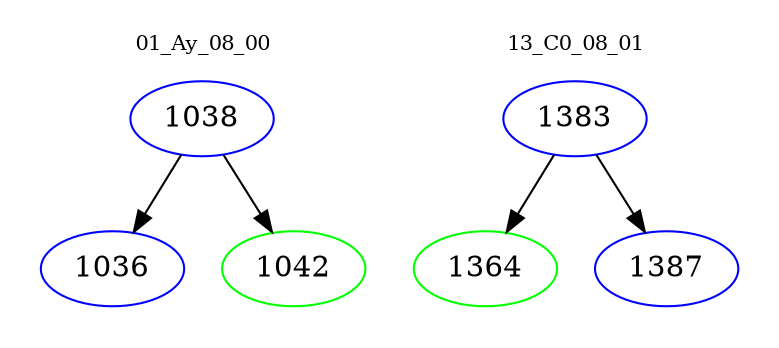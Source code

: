 digraph{
subgraph cluster_0 {
color = white
label = "01_Ay_08_00";
fontsize=10;
T0_1038 [label="1038", color="blue"]
T0_1038 -> T0_1036 [color="black"]
T0_1036 [label="1036", color="blue"]
T0_1038 -> T0_1042 [color="black"]
T0_1042 [label="1042", color="green"]
}
subgraph cluster_1 {
color = white
label = "13_C0_08_01";
fontsize=10;
T1_1383 [label="1383", color="blue"]
T1_1383 -> T1_1364 [color="black"]
T1_1364 [label="1364", color="green"]
T1_1383 -> T1_1387 [color="black"]
T1_1387 [label="1387", color="blue"]
}
}
